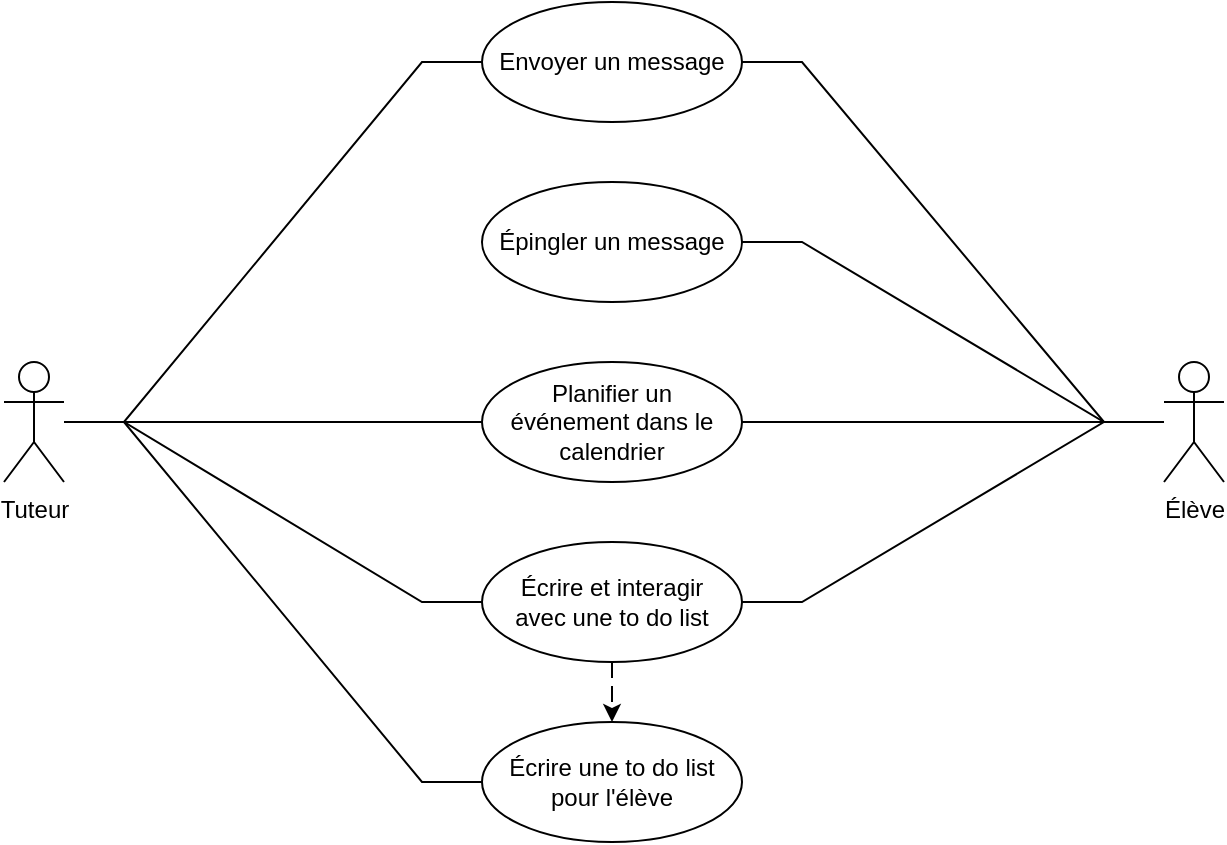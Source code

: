 <mxfile version="24.7.16">
  <diagram name="Page-1" id="9XxRKp81XTkAnHv0fnxt">
    <mxGraphModel dx="782" dy="876" grid="1" gridSize="10" guides="1" tooltips="1" connect="1" arrows="1" fold="1" page="1" pageScale="1" pageWidth="827" pageHeight="1169" math="0" shadow="0">
      <root>
        <mxCell id="0" />
        <mxCell id="1" parent="0" />
        <mxCell id="7I2hjKvpXO12ixehWDgP-8" value="&lt;div&gt;Tuteur&lt;/div&gt;" style="shape=umlActor;verticalLabelPosition=bottom;verticalAlign=top;html=1;outlineConnect=0;" vertex="1" parent="1">
          <mxGeometry x="110" y="380" width="30" height="60" as="geometry" />
        </mxCell>
        <mxCell id="7I2hjKvpXO12ixehWDgP-10" value="Envoyer un message" style="ellipse;whiteSpace=wrap;html=1;spacingTop=0;spacingLeft=4;spacingRight=4;" vertex="1" parent="1">
          <mxGeometry x="349" y="200" width="130" height="60" as="geometry" />
        </mxCell>
        <mxCell id="7I2hjKvpXO12ixehWDgP-11" value="Épingler un message" style="ellipse;whiteSpace=wrap;html=1;spacingTop=0;spacingLeft=4;spacingRight=4;" vertex="1" parent="1">
          <mxGeometry x="349" y="290" width="130" height="60" as="geometry" />
        </mxCell>
        <mxCell id="7I2hjKvpXO12ixehWDgP-12" value="Planifier un événement dans le calendrier" style="ellipse;whiteSpace=wrap;html=1;spacingTop=0;spacingLeft=4;spacingRight=4;" vertex="1" parent="1">
          <mxGeometry x="349" y="380" width="130" height="60" as="geometry" />
        </mxCell>
        <mxCell id="7I2hjKvpXO12ixehWDgP-29" style="edgeStyle=orthogonalEdgeStyle;rounded=0;orthogonalLoop=1;jettySize=auto;html=1;dashed=1;dashPattern=8 8;" edge="1" parent="1" source="7I2hjKvpXO12ixehWDgP-13" target="7I2hjKvpXO12ixehWDgP-14">
          <mxGeometry relative="1" as="geometry" />
        </mxCell>
        <mxCell id="7I2hjKvpXO12ixehWDgP-13" value="Écrire et interagir avec une to do list" style="ellipse;whiteSpace=wrap;html=1;spacingTop=0;spacingLeft=4;spacingRight=4;" vertex="1" parent="1">
          <mxGeometry x="349" y="470" width="130" height="60" as="geometry" />
        </mxCell>
        <mxCell id="7I2hjKvpXO12ixehWDgP-14" value="&lt;div&gt;Écrire une to do list pour l&#39;élève&lt;/div&gt;" style="ellipse;whiteSpace=wrap;html=1;spacingTop=0;spacingLeft=4;spacingRight=4;" vertex="1" parent="1">
          <mxGeometry x="349" y="560" width="130" height="60" as="geometry" />
        </mxCell>
        <mxCell id="7I2hjKvpXO12ixehWDgP-15" value="" style="endArrow=none;html=1;rounded=0;edgeStyle=entityRelationEdgeStyle;" edge="1" parent="1" source="7I2hjKvpXO12ixehWDgP-8" target="7I2hjKvpXO12ixehWDgP-10">
          <mxGeometry width="50" height="50" relative="1" as="geometry">
            <mxPoint x="310" y="570" as="sourcePoint" />
            <mxPoint x="360" y="520" as="targetPoint" />
          </mxGeometry>
        </mxCell>
        <mxCell id="7I2hjKvpXO12ixehWDgP-17" value="" style="endArrow=none;html=1;rounded=0;edgeStyle=entityRelationEdgeStyle;" edge="1" parent="1" source="7I2hjKvpXO12ixehWDgP-8" target="7I2hjKvpXO12ixehWDgP-12">
          <mxGeometry width="50" height="50" relative="1" as="geometry">
            <mxPoint x="130" y="460" as="sourcePoint" />
            <mxPoint x="398" y="275" as="targetPoint" />
          </mxGeometry>
        </mxCell>
        <mxCell id="7I2hjKvpXO12ixehWDgP-18" value="" style="endArrow=none;html=1;rounded=0;edgeStyle=entityRelationEdgeStyle;" edge="1" parent="1" source="7I2hjKvpXO12ixehWDgP-8" target="7I2hjKvpXO12ixehWDgP-13">
          <mxGeometry width="50" height="50" relative="1" as="geometry">
            <mxPoint x="120" y="458" as="sourcePoint" />
            <mxPoint x="361" y="428" as="targetPoint" />
          </mxGeometry>
        </mxCell>
        <mxCell id="7I2hjKvpXO12ixehWDgP-19" value="" style="endArrow=none;html=1;rounded=0;edgeStyle=entityRelationEdgeStyle;" edge="1" parent="1" source="7I2hjKvpXO12ixehWDgP-8" target="7I2hjKvpXO12ixehWDgP-14">
          <mxGeometry width="50" height="50" relative="1" as="geometry">
            <mxPoint x="130" y="468" as="sourcePoint" />
            <mxPoint x="371" y="438" as="targetPoint" />
          </mxGeometry>
        </mxCell>
        <mxCell id="7I2hjKvpXO12ixehWDgP-22" value="&lt;div&gt;Élève&lt;/div&gt;" style="shape=umlActor;verticalLabelPosition=bottom;verticalAlign=top;html=1;outlineConnect=0;" vertex="1" parent="1">
          <mxGeometry x="690" y="380" width="30" height="60" as="geometry" />
        </mxCell>
        <mxCell id="7I2hjKvpXO12ixehWDgP-24" value="" style="endArrow=none;html=1;rounded=0;edgeStyle=entityRelationEdgeStyle;" edge="1" parent="1" source="7I2hjKvpXO12ixehWDgP-22" target="7I2hjKvpXO12ixehWDgP-10">
          <mxGeometry width="50" height="50" relative="1" as="geometry">
            <mxPoint x="110" y="380" as="sourcePoint" />
            <mxPoint x="349" y="200" as="targetPoint" />
            <Array as="points">
              <mxPoint x="50" y="230" />
              <mxPoint x="170" y="280" />
              <mxPoint x="319" y="330" />
            </Array>
          </mxGeometry>
        </mxCell>
        <mxCell id="7I2hjKvpXO12ixehWDgP-25" value="" style="endArrow=none;html=1;rounded=0;edgeStyle=entityRelationEdgeStyle;" edge="1" parent="1" source="7I2hjKvpXO12ixehWDgP-22" target="7I2hjKvpXO12ixehWDgP-11">
          <mxGeometry width="50" height="50" relative="1" as="geometry">
            <mxPoint x="110" y="380" as="sourcePoint" />
            <mxPoint x="349" y="290" as="targetPoint" />
          </mxGeometry>
        </mxCell>
        <mxCell id="7I2hjKvpXO12ixehWDgP-26" value="" style="endArrow=none;html=1;rounded=0;edgeStyle=entityRelationEdgeStyle;" edge="1" parent="1" source="7I2hjKvpXO12ixehWDgP-22" target="7I2hjKvpXO12ixehWDgP-12">
          <mxGeometry width="50" height="50" relative="1" as="geometry">
            <mxPoint x="110" y="380" as="sourcePoint" />
            <mxPoint x="349" y="380" as="targetPoint" />
          </mxGeometry>
        </mxCell>
        <mxCell id="7I2hjKvpXO12ixehWDgP-27" value="" style="endArrow=none;html=1;rounded=0;edgeStyle=entityRelationEdgeStyle;" edge="1" parent="1" source="7I2hjKvpXO12ixehWDgP-22" target="7I2hjKvpXO12ixehWDgP-13">
          <mxGeometry width="50" height="50" relative="1" as="geometry">
            <mxPoint x="110" y="380" as="sourcePoint" />
            <mxPoint x="349" y="470" as="targetPoint" />
          </mxGeometry>
        </mxCell>
      </root>
    </mxGraphModel>
  </diagram>
</mxfile>
